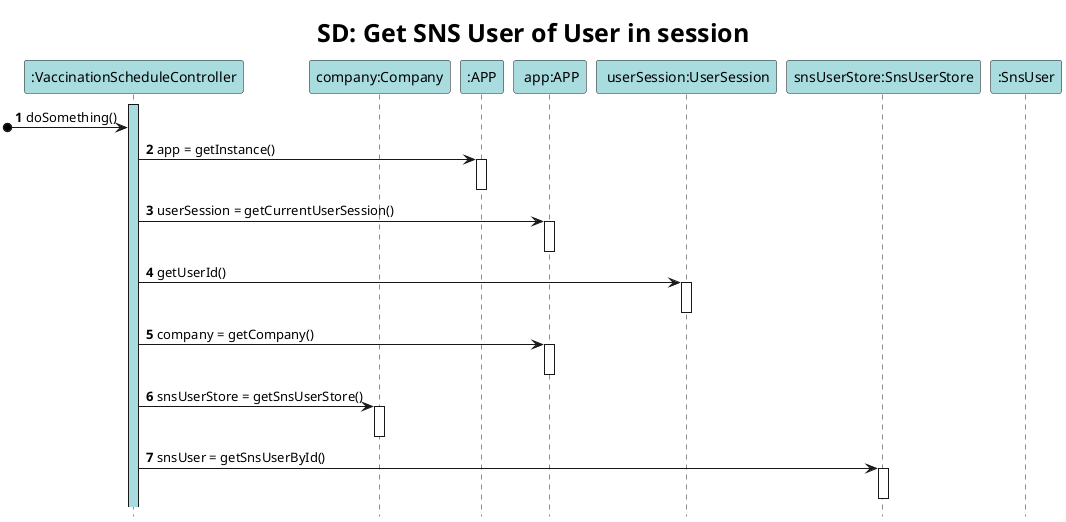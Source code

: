@startuml
autonumber
hide footbox
skinparam titleFontSize 25
skinparam classFontSize 18


participant ":VaccinationScheduleController" as CTRL #A9DCDF
participant "company:Company" as COMP #A9DCDF
participant ":APP" as App#A9DCDF
participant " app:APP" as app#A9DCDF
participant " userSession:UserSession" as UserSession#A9DCDF
participant "snsUserStore:SnsUserStore" as STORE#A9DCDF
participant ":SnsUser" as USER#A9DCDF


title SD: Get SNS User of User in session


activate CTRL  #A9DCDF
[o-> CTRL : doSomething()
CTRL -> App : app = getInstance()
activate App
deactivate App
CTRL -> app : userSession = getCurrentUserSession()
activate app
deactivate app
CTRL -> UserSession : getUserId()
activate UserSession
deactivate UserSession
CTRL -> app : company = getCompany()
activate app
deactivate app
CTRL -> COMP : snsUserStore = getSnsUserStore()
activate COMP
deactivate COMP
CTRL -> STORE : snsUser = getSnsUserById()
activate STORE
deactivate STORE


@enduml
